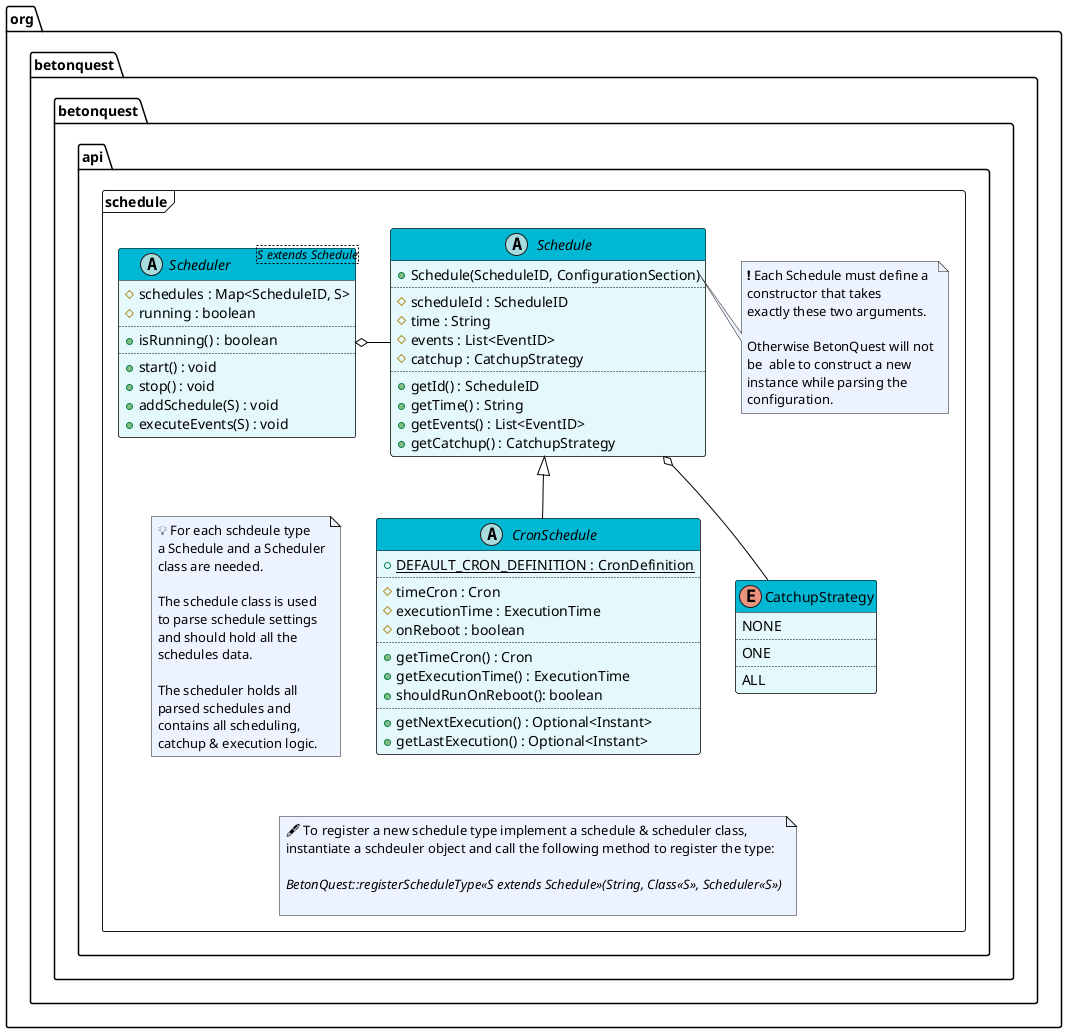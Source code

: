 @startuml "Schedule-light"
skinparam ArrowColor black
skinparam BackgroundColor transparent
skinparam class {
    StereotypeFontColor black
    FontColor black
    BackgroundColor #E5F8FB
    HeaderBackgroundColor #00B8D4
    BorderColor black
}
skinparam note {
    FontColor black
    BackgroundColor #ECF3FF
}


package "org.betonquest.betonquest.api.schedule" <<Frame>> {
    abstract class Schedule {
        + Schedule(ScheduleID, ConfigurationSection)
        ..
        # scheduleId : ScheduleID
        # time : String
        # events : List<EventID>
        # catchup : CatchupStrategy
        ..
        + getId() : ScheduleID
        + getTime() : String
        + getEvents() : List<EventID>
        + getCatchup() : CatchupStrategy
    }

    note right of Schedule::"Schedule(ScheduleID, ConfigurationSection)"
        ❗ Each Schedule must define a
        constructor that takes 
        exactly these two arguments.

        Otherwise BetonQuest will not
        be  able to construct a new 
        instance while parsing the 
        configuration.
    end note

    enum CatchupStrategy {
        NONE
        ..
        ONE
        ..
        ALL
    }

    abstract class CronSchedule extends Schedule {
        + {static} DEFAULT_CRON_DEFINITION : CronDefinition
        ..
        # timeCron : Cron
        # executionTime : ExecutionTime
        # onReboot : boolean
        ..
        + getTimeCron() : Cron
        + getExecutionTime() : ExecutionTime
        + shouldRunOnReboot(): boolean
        ..
        + getNextExecution() : Optional<Instant>
        + getLastExecution() : Optional<Instant>
    }

    abstract class Scheduler <S extends Schedule> {
        # schedules : Map<ScheduleID, S>
        # running : boolean
        ..
        + isRunning() : boolean
        ..
        + start() : void
        + stop() : void
        + addSchedule(S) : void
        + executeEvents(S) : void
    }

    note as N2
        💡 For each schdeule type
        a Schedule and a Scheduler
        class are needed. 

        The schedule class is used
        to parse schedule settings
        and should hold all the
        schedules data. 

        The scheduler holds all
        parsed schedules and
        contains all scheduling,
        catchup & execution logic.
    end note

    note as N3
        🖋️ To register a new schedule type implement a schedule & scheduler class,
        instantiate a schdeuler object and call the following method to register the type:
        
        <i>BetonQuest::registerScheduleType<<S extends Schedule>>(String, Class<<S>>, Scheduler<<S>>)</i>
        
    end note

    Schedule o-down- CatchupStrategy
    Scheduler o-right- Schedule
    CronSchedule -[hidden]right- CatchupStrategy 

    N2 -[hidden]up- Scheduler
    N2 -[hidden]up- Schedule

    N3 -[hidden]up- N2
    N3 -[hidden]up- CronSchedule
    N3 -[hidden]up- CatchupStrategy
}

@enduml
